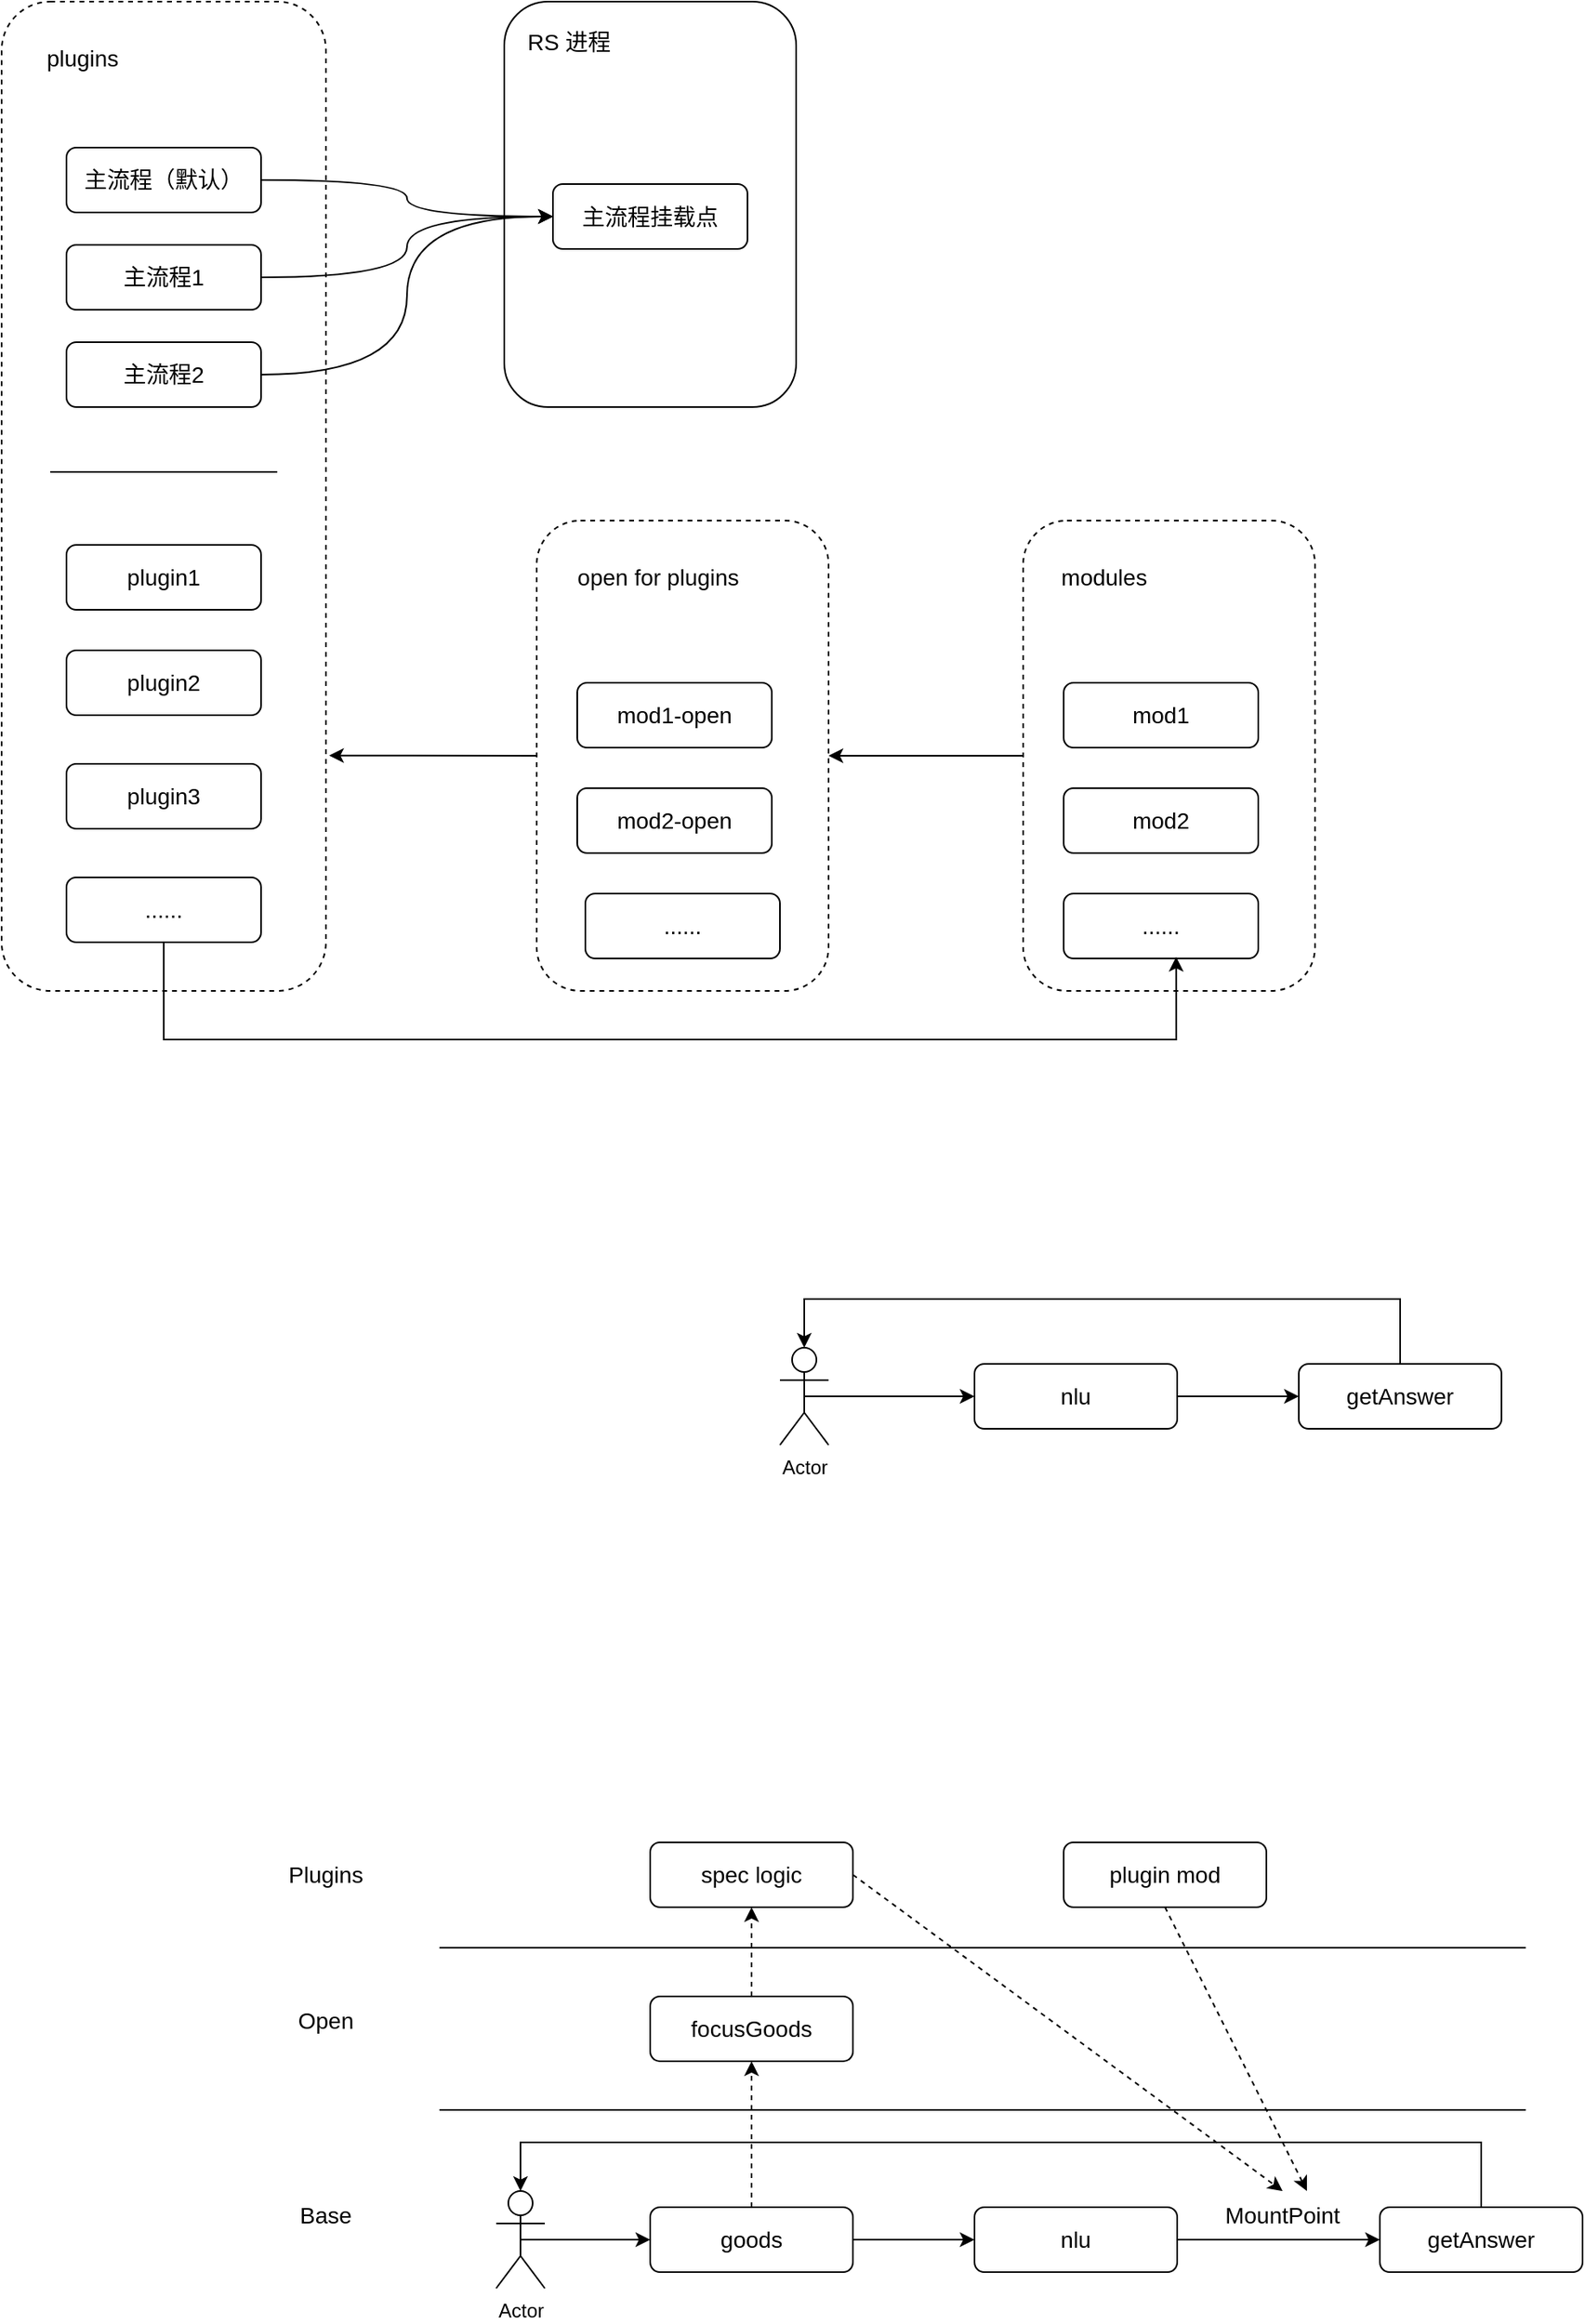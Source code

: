 <mxfile version="15.4.0" type="device"><diagram id="OQ4tp4DxLc9BYufp91qE" name="第 1 页"><mxGraphModel dx="1138" dy="658" grid="1" gridSize="10" guides="1" tooltips="1" connect="1" arrows="1" fold="1" page="1" pageScale="1" pageWidth="3300" pageHeight="4681" math="0" shadow="0"><root><mxCell id="0"/><mxCell id="1" parent="0"/><mxCell id="QRKPVUhSyPrmnUUoIhKV-2" value="" style="rounded=1;whiteSpace=wrap;html=1;dashed=1;" vertex="1" parent="1"><mxGeometry x="40" y="30" width="200" height="610" as="geometry"/></mxCell><mxCell id="QRKPVUhSyPrmnUUoIhKV-5" value="" style="rounded=1;whiteSpace=wrap;html=1;" vertex="1" parent="1"><mxGeometry x="350" y="30" width="180" height="250" as="geometry"/></mxCell><mxCell id="QRKPVUhSyPrmnUUoIhKV-8" style="edgeStyle=orthogonalEdgeStyle;rounded=0;orthogonalLoop=1;jettySize=auto;html=1;entryX=0;entryY=0.5;entryDx=0;entryDy=0;exitX=1;exitY=0.5;exitDx=0;exitDy=0;curved=1;" edge="1" parent="1" source="QRKPVUhSyPrmnUUoIhKV-1" target="QRKPVUhSyPrmnUUoIhKV-7"><mxGeometry relative="1" as="geometry"/></mxCell><mxCell id="QRKPVUhSyPrmnUUoIhKV-1" value="&lt;span style=&quot;font-size: 14px&quot;&gt;主流程（默认）&lt;/span&gt;" style="rounded=1;whiteSpace=wrap;html=1;" vertex="1" parent="1"><mxGeometry x="80" y="120" width="120" height="40" as="geometry"/></mxCell><mxCell id="QRKPVUhSyPrmnUUoIhKV-38" style="edgeStyle=orthogonalEdgeStyle;curved=1;rounded=0;orthogonalLoop=1;jettySize=auto;html=1;exitX=1;exitY=0.5;exitDx=0;exitDy=0;entryX=0;entryY=0.5;entryDx=0;entryDy=0;endArrow=classic;endFill=1;" edge="1" parent="1" source="QRKPVUhSyPrmnUUoIhKV-3" target="QRKPVUhSyPrmnUUoIhKV-7"><mxGeometry relative="1" as="geometry"/></mxCell><mxCell id="QRKPVUhSyPrmnUUoIhKV-3" value="&lt;span style=&quot;font-size: 14px&quot;&gt;主流程1&lt;/span&gt;" style="rounded=1;whiteSpace=wrap;html=1;" vertex="1" parent="1"><mxGeometry x="80" y="180" width="120" height="40" as="geometry"/></mxCell><mxCell id="QRKPVUhSyPrmnUUoIhKV-39" style="edgeStyle=orthogonalEdgeStyle;curved=1;rounded=0;orthogonalLoop=1;jettySize=auto;html=1;exitX=1;exitY=0.5;exitDx=0;exitDy=0;entryX=0;entryY=0.5;entryDx=0;entryDy=0;endArrow=classic;endFill=1;" edge="1" parent="1" source="QRKPVUhSyPrmnUUoIhKV-4" target="QRKPVUhSyPrmnUUoIhKV-7"><mxGeometry relative="1" as="geometry"/></mxCell><mxCell id="QRKPVUhSyPrmnUUoIhKV-4" value="&lt;span style=&quot;font-size: 14px&quot;&gt;主流程2&lt;/span&gt;" style="rounded=1;whiteSpace=wrap;html=1;" vertex="1" parent="1"><mxGeometry x="80" y="240" width="120" height="40" as="geometry"/></mxCell><mxCell id="QRKPVUhSyPrmnUUoIhKV-6" value="&lt;font style=&quot;font-size: 14px&quot;&gt;RS 进程&lt;/font&gt;" style="text;html=1;strokeColor=none;fillColor=none;align=center;verticalAlign=middle;whiteSpace=wrap;rounded=0;" vertex="1" parent="1"><mxGeometry x="360" y="40" width="60" height="30" as="geometry"/></mxCell><mxCell id="QRKPVUhSyPrmnUUoIhKV-7" value="&lt;span style=&quot;font-size: 14px&quot;&gt;主流程挂载点&lt;/span&gt;" style="rounded=1;whiteSpace=wrap;html=1;" vertex="1" parent="1"><mxGeometry x="380" y="142.5" width="120" height="40" as="geometry"/></mxCell><mxCell id="QRKPVUhSyPrmnUUoIhKV-11" style="edgeStyle=orthogonalEdgeStyle;rounded=0;orthogonalLoop=1;jettySize=auto;html=1;entryX=0;entryY=0.5;entryDx=0;entryDy=0;endArrow=none;endFill=0;" edge="1" parent="1"><mxGeometry relative="1" as="geometry"><mxPoint x="70" y="320" as="sourcePoint"/><mxPoint x="210" y="320" as="targetPoint"/></mxGeometry></mxCell><mxCell id="QRKPVUhSyPrmnUUoIhKV-30" style="edgeStyle=none;rounded=0;orthogonalLoop=1;jettySize=auto;html=1;exitX=0;exitY=0.5;exitDx=0;exitDy=0;entryX=1;entryY=0.5;entryDx=0;entryDy=0;endArrow=classic;endFill=1;" edge="1" parent="1" source="QRKPVUhSyPrmnUUoIhKV-12" target="QRKPVUhSyPrmnUUoIhKV-23"><mxGeometry relative="1" as="geometry"/></mxCell><mxCell id="QRKPVUhSyPrmnUUoIhKV-12" value="" style="rounded=1;whiteSpace=wrap;html=1;dashed=1;" vertex="1" parent="1"><mxGeometry x="670" y="350" width="180" height="290" as="geometry"/></mxCell><mxCell id="QRKPVUhSyPrmnUUoIhKV-13" value="&lt;span style=&quot;font-size: 14px&quot;&gt;mod1&lt;/span&gt;" style="rounded=1;whiteSpace=wrap;html=1;" vertex="1" parent="1"><mxGeometry x="695" y="450" width="120" height="40" as="geometry"/></mxCell><mxCell id="QRKPVUhSyPrmnUUoIhKV-14" value="&lt;span style=&quot;font-size: 14px&quot;&gt;mod2&lt;/span&gt;" style="rounded=1;whiteSpace=wrap;html=1;" vertex="1" parent="1"><mxGeometry x="695" y="515" width="120" height="40" as="geometry"/></mxCell><mxCell id="QRKPVUhSyPrmnUUoIhKV-16" value="&lt;span style=&quot;font-size: 14px&quot;&gt;......&lt;/span&gt;" style="rounded=1;whiteSpace=wrap;html=1;" vertex="1" parent="1"><mxGeometry x="695" y="580" width="120" height="40" as="geometry"/></mxCell><mxCell id="QRKPVUhSyPrmnUUoIhKV-37" style="edgeStyle=none;rounded=0;orthogonalLoop=1;jettySize=auto;html=1;exitX=0;exitY=0.5;exitDx=0;exitDy=0;endArrow=classic;endFill=1;entryX=1.01;entryY=0.762;entryDx=0;entryDy=0;entryPerimeter=0;" edge="1" parent="1" source="QRKPVUhSyPrmnUUoIhKV-23" target="QRKPVUhSyPrmnUUoIhKV-2"><mxGeometry relative="1" as="geometry"><mxPoint x="260" y="495" as="targetPoint"/></mxGeometry></mxCell><mxCell id="QRKPVUhSyPrmnUUoIhKV-23" value="" style="rounded=1;whiteSpace=wrap;html=1;dashed=1;" vertex="1" parent="1"><mxGeometry x="370" y="350" width="180" height="290" as="geometry"/></mxCell><mxCell id="QRKPVUhSyPrmnUUoIhKV-24" value="&lt;span style=&quot;font-size: 14px&quot;&gt;mod1-open&lt;/span&gt;" style="rounded=1;whiteSpace=wrap;html=1;" vertex="1" parent="1"><mxGeometry x="395" y="450" width="120" height="40" as="geometry"/></mxCell><mxCell id="QRKPVUhSyPrmnUUoIhKV-25" value="&lt;span style=&quot;font-size: 14px&quot;&gt;mod2-open&lt;/span&gt;" style="rounded=1;whiteSpace=wrap;html=1;" vertex="1" parent="1"><mxGeometry x="395" y="515" width="120" height="40" as="geometry"/></mxCell><mxCell id="QRKPVUhSyPrmnUUoIhKV-27" value="&lt;span style=&quot;font-size: 14px&quot;&gt;......&lt;/span&gt;" style="rounded=1;whiteSpace=wrap;html=1;" vertex="1" parent="1"><mxGeometry x="400" y="580" width="120" height="40" as="geometry"/></mxCell><mxCell id="QRKPVUhSyPrmnUUoIhKV-28" value="&lt;font style=&quot;font-size: 14px&quot;&gt;modules&lt;/font&gt;" style="text;html=1;strokeColor=none;fillColor=none;align=center;verticalAlign=middle;whiteSpace=wrap;rounded=0;" vertex="1" parent="1"><mxGeometry x="690" y="370" width="60" height="30" as="geometry"/></mxCell><mxCell id="QRKPVUhSyPrmnUUoIhKV-29" value="&lt;span style=&quot;font-size: 14px&quot;&gt;open for plugins&lt;/span&gt;" style="text;html=1;strokeColor=none;fillColor=none;align=center;verticalAlign=middle;whiteSpace=wrap;rounded=0;" vertex="1" parent="1"><mxGeometry x="390" y="370" width="110" height="30" as="geometry"/></mxCell><mxCell id="QRKPVUhSyPrmnUUoIhKV-32" value="&lt;font style=&quot;font-size: 14px&quot;&gt;plugins&lt;/font&gt;" style="text;html=1;strokeColor=none;fillColor=none;align=center;verticalAlign=middle;whiteSpace=wrap;rounded=0;" vertex="1" parent="1"><mxGeometry x="60" y="50" width="60" height="30" as="geometry"/></mxCell><mxCell id="QRKPVUhSyPrmnUUoIhKV-33" value="&lt;font style=&quot;font-size: 14px&quot;&gt;plugin1&lt;/font&gt;" style="rounded=1;whiteSpace=wrap;html=1;" vertex="1" parent="1"><mxGeometry x="80" y="365" width="120" height="40" as="geometry"/></mxCell><mxCell id="QRKPVUhSyPrmnUUoIhKV-34" value="&lt;font style=&quot;font-size: 14px&quot;&gt;plugin2&lt;/font&gt;" style="rounded=1;whiteSpace=wrap;html=1;" vertex="1" parent="1"><mxGeometry x="80" y="430" width="120" height="40" as="geometry"/></mxCell><mxCell id="QRKPVUhSyPrmnUUoIhKV-35" value="&lt;font style=&quot;font-size: 14px&quot;&gt;plugin3&lt;/font&gt;" style="rounded=1;whiteSpace=wrap;html=1;" vertex="1" parent="1"><mxGeometry x="80" y="500" width="120" height="40" as="geometry"/></mxCell><mxCell id="QRKPVUhSyPrmnUUoIhKV-40" style="edgeStyle=orthogonalEdgeStyle;rounded=0;orthogonalLoop=1;jettySize=auto;html=1;exitX=0.5;exitY=1;exitDx=0;exitDy=0;entryX=0.578;entryY=0.975;entryDx=0;entryDy=0;entryPerimeter=0;endArrow=classic;endFill=1;" edge="1" parent="1" source="QRKPVUhSyPrmnUUoIhKV-36" target="QRKPVUhSyPrmnUUoIhKV-16"><mxGeometry relative="1" as="geometry"><Array as="points"><mxPoint x="140" y="670"/><mxPoint x="764" y="670"/></Array></mxGeometry></mxCell><mxCell id="QRKPVUhSyPrmnUUoIhKV-36" value="&lt;span style=&quot;font-size: 14px&quot;&gt;......&lt;/span&gt;" style="rounded=1;whiteSpace=wrap;html=1;" vertex="1" parent="1"><mxGeometry x="80" y="570" width="120" height="40" as="geometry"/></mxCell><mxCell id="QRKPVUhSyPrmnUUoIhKV-48" style="edgeStyle=orthogonalEdgeStyle;rounded=0;orthogonalLoop=1;jettySize=auto;html=1;exitX=1;exitY=0.5;exitDx=0;exitDy=0;endArrow=classic;endFill=1;" edge="1" parent="1" source="QRKPVUhSyPrmnUUoIhKV-43" target="QRKPVUhSyPrmnUUoIhKV-47"><mxGeometry relative="1" as="geometry"/></mxCell><mxCell id="QRKPVUhSyPrmnUUoIhKV-43" value="&lt;span style=&quot;font-size: 14px&quot;&gt;nlu&lt;/span&gt;" style="rounded=1;whiteSpace=wrap;html=1;" vertex="1" parent="1"><mxGeometry x="640" y="870" width="125" height="40" as="geometry"/></mxCell><mxCell id="QRKPVUhSyPrmnUUoIhKV-45" style="edgeStyle=orthogonalEdgeStyle;rounded=0;orthogonalLoop=1;jettySize=auto;html=1;exitX=0.5;exitY=0.5;exitDx=0;exitDy=0;exitPerimeter=0;entryX=0;entryY=0.5;entryDx=0;entryDy=0;endArrow=classic;endFill=1;" edge="1" parent="1" source="QRKPVUhSyPrmnUUoIhKV-44" target="QRKPVUhSyPrmnUUoIhKV-43"><mxGeometry relative="1" as="geometry"><mxPoint x="440" y="890" as="targetPoint"/></mxGeometry></mxCell><mxCell id="QRKPVUhSyPrmnUUoIhKV-44" value="Actor" style="shape=umlActor;verticalLabelPosition=bottom;verticalAlign=top;html=1;outlineConnect=0;" vertex="1" parent="1"><mxGeometry x="520" y="860" width="30" height="60" as="geometry"/></mxCell><mxCell id="QRKPVUhSyPrmnUUoIhKV-49" style="edgeStyle=orthogonalEdgeStyle;rounded=0;orthogonalLoop=1;jettySize=auto;html=1;exitX=0.5;exitY=0;exitDx=0;exitDy=0;entryX=0.5;entryY=0;entryDx=0;entryDy=0;entryPerimeter=0;endArrow=classic;endFill=1;" edge="1" parent="1" source="QRKPVUhSyPrmnUUoIhKV-47" target="QRKPVUhSyPrmnUUoIhKV-44"><mxGeometry relative="1" as="geometry"><Array as="points"><mxPoint x="903" y="830"/><mxPoint x="535" y="830"/></Array></mxGeometry></mxCell><mxCell id="QRKPVUhSyPrmnUUoIhKV-47" value="&lt;span style=&quot;font-size: 14px&quot;&gt;getAnswer&lt;/span&gt;" style="rounded=1;whiteSpace=wrap;html=1;" vertex="1" parent="1"><mxGeometry x="840" y="870" width="125" height="40" as="geometry"/></mxCell><mxCell id="QRKPVUhSyPrmnUUoIhKV-51" style="edgeStyle=orthogonalEdgeStyle;rounded=0;orthogonalLoop=1;jettySize=auto;html=1;exitX=1;exitY=0.5;exitDx=0;exitDy=0;entryX=0;entryY=0.5;entryDx=0;entryDy=0;endArrow=classic;endFill=1;" edge="1" parent="1" source="QRKPVUhSyPrmnUUoIhKV-52" target="QRKPVUhSyPrmnUUoIhKV-54"><mxGeometry relative="1" as="geometry"/></mxCell><mxCell id="QRKPVUhSyPrmnUUoIhKV-65" style="edgeStyle=orthogonalEdgeStyle;rounded=0;orthogonalLoop=1;jettySize=auto;html=1;exitX=0.5;exitY=0;exitDx=0;exitDy=0;entryX=0.5;entryY=1;entryDx=0;entryDy=0;endArrow=classic;endFill=1;dashed=1;" edge="1" parent="1" source="QRKPVUhSyPrmnUUoIhKV-52" target="QRKPVUhSyPrmnUUoIhKV-64"><mxGeometry relative="1" as="geometry"/></mxCell><mxCell id="QRKPVUhSyPrmnUUoIhKV-52" value="&lt;font style=&quot;font-size: 14px&quot;&gt;goods&lt;/font&gt;" style="rounded=1;whiteSpace=wrap;html=1;" vertex="1" parent="1"><mxGeometry x="440" y="1390" width="125" height="40" as="geometry"/></mxCell><mxCell id="QRKPVUhSyPrmnUUoIhKV-53" style="edgeStyle=orthogonalEdgeStyle;rounded=0;orthogonalLoop=1;jettySize=auto;html=1;exitX=1;exitY=0.5;exitDx=0;exitDy=0;endArrow=classic;endFill=1;" edge="1" parent="1" source="QRKPVUhSyPrmnUUoIhKV-54" target="QRKPVUhSyPrmnUUoIhKV-58"><mxGeometry relative="1" as="geometry"/></mxCell><mxCell id="QRKPVUhSyPrmnUUoIhKV-54" value="&lt;span style=&quot;font-size: 14px&quot;&gt;nlu&lt;/span&gt;" style="rounded=1;whiteSpace=wrap;html=1;" vertex="1" parent="1"><mxGeometry x="640" y="1390" width="125" height="40" as="geometry"/></mxCell><mxCell id="QRKPVUhSyPrmnUUoIhKV-55" style="edgeStyle=orthogonalEdgeStyle;rounded=0;orthogonalLoop=1;jettySize=auto;html=1;exitX=0.5;exitY=0.5;exitDx=0;exitDy=0;exitPerimeter=0;entryX=0;entryY=0.5;entryDx=0;entryDy=0;endArrow=classic;endFill=1;" edge="1" parent="1" source="QRKPVUhSyPrmnUUoIhKV-56" target="QRKPVUhSyPrmnUUoIhKV-52"><mxGeometry relative="1" as="geometry"/></mxCell><mxCell id="QRKPVUhSyPrmnUUoIhKV-56" value="Actor" style="shape=umlActor;verticalLabelPosition=bottom;verticalAlign=top;html=1;outlineConnect=0;" vertex="1" parent="1"><mxGeometry x="345" y="1380" width="30" height="60" as="geometry"/></mxCell><mxCell id="QRKPVUhSyPrmnUUoIhKV-57" style="edgeStyle=orthogonalEdgeStyle;rounded=0;orthogonalLoop=1;jettySize=auto;html=1;exitX=0.5;exitY=0;exitDx=0;exitDy=0;entryX=0.5;entryY=0;entryDx=0;entryDy=0;entryPerimeter=0;endArrow=classic;endFill=1;" edge="1" parent="1" source="QRKPVUhSyPrmnUUoIhKV-58" target="QRKPVUhSyPrmnUUoIhKV-56"><mxGeometry relative="1" as="geometry"><Array as="points"><mxPoint x="953" y="1350"/><mxPoint x="360" y="1350"/></Array></mxGeometry></mxCell><mxCell id="QRKPVUhSyPrmnUUoIhKV-58" value="&lt;span style=&quot;font-size: 14px&quot;&gt;getAnswer&lt;/span&gt;" style="rounded=1;whiteSpace=wrap;html=1;" vertex="1" parent="1"><mxGeometry x="890" y="1390" width="125" height="40" as="geometry"/></mxCell><mxCell id="QRKPVUhSyPrmnUUoIhKV-59" style="edgeStyle=orthogonalEdgeStyle;rounded=0;orthogonalLoop=1;jettySize=auto;html=1;endArrow=none;endFill=0;" edge="1" parent="1"><mxGeometry relative="1" as="geometry"><mxPoint x="310" y="1330" as="sourcePoint"/><mxPoint x="980" y="1330" as="targetPoint"/></mxGeometry></mxCell><mxCell id="QRKPVUhSyPrmnUUoIhKV-60" style="edgeStyle=orthogonalEdgeStyle;rounded=0;orthogonalLoop=1;jettySize=auto;html=1;endArrow=none;endFill=0;" edge="1" parent="1"><mxGeometry relative="1" as="geometry"><mxPoint x="310" y="1230" as="sourcePoint"/><mxPoint x="980" y="1230" as="targetPoint"/></mxGeometry></mxCell><mxCell id="QRKPVUhSyPrmnUUoIhKV-61" value="&lt;span style=&quot;font-size: 14px&quot;&gt;Open&lt;/span&gt;" style="text;html=1;strokeColor=none;fillColor=none;align=center;verticalAlign=middle;whiteSpace=wrap;rounded=0;" vertex="1" parent="1"><mxGeometry x="190" y="1260" width="100" height="30" as="geometry"/></mxCell><mxCell id="QRKPVUhSyPrmnUUoIhKV-62" value="&lt;span style=&quot;font-size: 14px&quot;&gt;Base&lt;/span&gt;" style="text;html=1;strokeColor=none;fillColor=none;align=center;verticalAlign=middle;whiteSpace=wrap;rounded=0;" vertex="1" parent="1"><mxGeometry x="190" y="1380" width="100" height="30" as="geometry"/></mxCell><mxCell id="QRKPVUhSyPrmnUUoIhKV-63" value="&lt;span style=&quot;font-size: 14px&quot;&gt;Plugins&lt;/span&gt;" style="text;html=1;strokeColor=none;fillColor=none;align=center;verticalAlign=middle;whiteSpace=wrap;rounded=0;" vertex="1" parent="1"><mxGeometry x="190" y="1170" width="100" height="30" as="geometry"/></mxCell><mxCell id="QRKPVUhSyPrmnUUoIhKV-67" style="edgeStyle=orthogonalEdgeStyle;rounded=0;orthogonalLoop=1;jettySize=auto;html=1;exitX=0.5;exitY=0;exitDx=0;exitDy=0;entryX=0.5;entryY=1;entryDx=0;entryDy=0;dashed=1;endArrow=classic;endFill=1;" edge="1" parent="1" source="QRKPVUhSyPrmnUUoIhKV-64" target="QRKPVUhSyPrmnUUoIhKV-66"><mxGeometry relative="1" as="geometry"/></mxCell><mxCell id="QRKPVUhSyPrmnUUoIhKV-64" value="&lt;span style=&quot;font-size: 14px&quot;&gt;focusGoods&lt;/span&gt;" style="rounded=1;whiteSpace=wrap;html=1;" vertex="1" parent="1"><mxGeometry x="440" y="1260" width="125" height="40" as="geometry"/></mxCell><mxCell id="QRKPVUhSyPrmnUUoIhKV-69" style="rounded=0;orthogonalLoop=1;jettySize=auto;html=1;exitX=1;exitY=0.5;exitDx=0;exitDy=0;entryX=0.5;entryY=0;entryDx=0;entryDy=0;dashed=1;endArrow=classic;endFill=1;" edge="1" parent="1" source="QRKPVUhSyPrmnUUoIhKV-66" target="QRKPVUhSyPrmnUUoIhKV-68"><mxGeometry relative="1" as="geometry"/></mxCell><mxCell id="QRKPVUhSyPrmnUUoIhKV-66" value="&lt;span style=&quot;font-size: 14px&quot;&gt;spec logic&lt;/span&gt;" style="rounded=1;whiteSpace=wrap;html=1;" vertex="1" parent="1"><mxGeometry x="440" y="1165" width="125" height="40" as="geometry"/></mxCell><mxCell id="QRKPVUhSyPrmnUUoIhKV-68" value="&lt;font style=&quot;font-size: 14px&quot;&gt;MountPoint&lt;/font&gt;" style="text;html=1;strokeColor=none;fillColor=none;align=center;verticalAlign=middle;whiteSpace=wrap;rounded=0;" vertex="1" parent="1"><mxGeometry x="800" y="1380" width="60" height="30" as="geometry"/></mxCell><mxCell id="QRKPVUhSyPrmnUUoIhKV-71" style="rounded=0;orthogonalLoop=1;jettySize=auto;html=1;exitX=0.5;exitY=1;exitDx=0;exitDy=0;entryX=0.75;entryY=0;entryDx=0;entryDy=0;dashed=1;endArrow=classic;endFill=1;" edge="1" parent="1" source="QRKPVUhSyPrmnUUoIhKV-70" target="QRKPVUhSyPrmnUUoIhKV-68"><mxGeometry relative="1" as="geometry"/></mxCell><mxCell id="QRKPVUhSyPrmnUUoIhKV-70" value="&lt;span style=&quot;font-size: 14px&quot;&gt;plugin mod&lt;/span&gt;" style="rounded=1;whiteSpace=wrap;html=1;" vertex="1" parent="1"><mxGeometry x="695" y="1165" width="125" height="40" as="geometry"/></mxCell></root></mxGraphModel></diagram></mxfile>